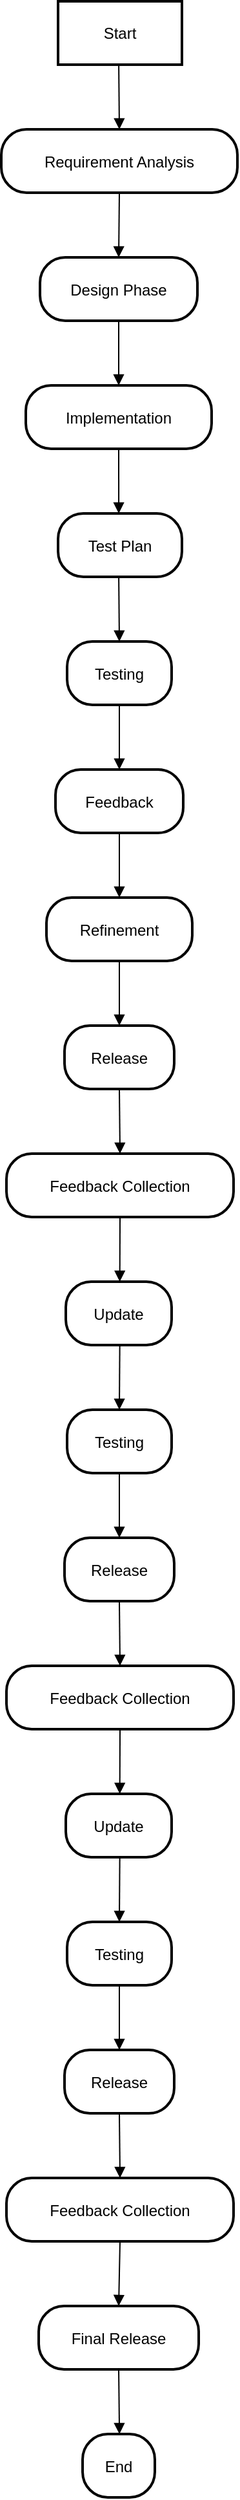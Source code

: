 <mxfile version="24.9.1">
  <diagram name="Página-1" id="Zol8gMCH7H1AQrbtDdrw">
    <mxGraphModel>
      <root>
        <mxCell id="0" />
        <mxCell id="1" parent="0" />
        <mxCell id="2" value="Start" style="whiteSpace=wrap;strokeWidth=2;" vertex="1" parent="1">
          <mxGeometry x="52" y="8" width="96" height="49" as="geometry" />
        </mxCell>
        <mxCell id="3" value="Requirement Analysis" style="rounded=1;arcSize=40;strokeWidth=2" vertex="1" parent="1">
          <mxGeometry x="8" y="107" width="183" height="49" as="geometry" />
        </mxCell>
        <mxCell id="4" value="Design Phase" style="rounded=1;arcSize=40;strokeWidth=2" vertex="1" parent="1">
          <mxGeometry x="38" y="206" width="122" height="49" as="geometry" />
        </mxCell>
        <mxCell id="5" value="Implementation" style="rounded=1;arcSize=40;strokeWidth=2" vertex="1" parent="1">
          <mxGeometry x="27" y="305" width="144" height="49" as="geometry" />
        </mxCell>
        <mxCell id="6" value="Test Plan" style="rounded=1;arcSize=40;strokeWidth=2" vertex="1" parent="1">
          <mxGeometry x="52" y="404" width="96" height="49" as="geometry" />
        </mxCell>
        <mxCell id="7" value="Testing" style="rounded=1;arcSize=40;strokeWidth=2" vertex="1" parent="1">
          <mxGeometry x="59" y="503" width="81" height="49" as="geometry" />
        </mxCell>
        <mxCell id="8" value="Feedback" style="rounded=1;arcSize=40;strokeWidth=2" vertex="1" parent="1">
          <mxGeometry x="50" y="602" width="99" height="49" as="geometry" />
        </mxCell>
        <mxCell id="9" value="Refinement" style="rounded=1;arcSize=40;strokeWidth=2" vertex="1" parent="1">
          <mxGeometry x="43" y="701" width="113" height="49" as="geometry" />
        </mxCell>
        <mxCell id="10" value="Release" style="rounded=1;arcSize=40;strokeWidth=2" vertex="1" parent="1">
          <mxGeometry x="57" y="800" width="85" height="49" as="geometry" />
        </mxCell>
        <mxCell id="11" value="Feedback Collection" style="rounded=1;arcSize=40;strokeWidth=2" vertex="1" parent="1">
          <mxGeometry x="12" y="899" width="176" height="49" as="geometry" />
        </mxCell>
        <mxCell id="12" value="Update" style="rounded=1;arcSize=40;strokeWidth=2" vertex="1" parent="1">
          <mxGeometry x="58" y="998" width="82" height="49" as="geometry" />
        </mxCell>
        <mxCell id="13" value="Testing" style="rounded=1;arcSize=40;strokeWidth=2" vertex="1" parent="1">
          <mxGeometry x="59" y="1097" width="81" height="49" as="geometry" />
        </mxCell>
        <mxCell id="14" value="Release" style="rounded=1;arcSize=40;strokeWidth=2" vertex="1" parent="1">
          <mxGeometry x="57" y="1196" width="85" height="49" as="geometry" />
        </mxCell>
        <mxCell id="15" value="Feedback Collection" style="rounded=1;arcSize=40;strokeWidth=2" vertex="1" parent="1">
          <mxGeometry x="12" y="1295" width="176" height="49" as="geometry" />
        </mxCell>
        <mxCell id="16" value="Update" style="rounded=1;arcSize=40;strokeWidth=2" vertex="1" parent="1">
          <mxGeometry x="58" y="1394" width="82" height="49" as="geometry" />
        </mxCell>
        <mxCell id="17" value="Testing" style="rounded=1;arcSize=40;strokeWidth=2" vertex="1" parent="1">
          <mxGeometry x="59" y="1493" width="81" height="49" as="geometry" />
        </mxCell>
        <mxCell id="18" value="Release" style="rounded=1;arcSize=40;strokeWidth=2" vertex="1" parent="1">
          <mxGeometry x="57" y="1592" width="85" height="49" as="geometry" />
        </mxCell>
        <mxCell id="19" value="Feedback Collection" style="rounded=1;arcSize=40;strokeWidth=2" vertex="1" parent="1">
          <mxGeometry x="12" y="1691" width="176" height="49" as="geometry" />
        </mxCell>
        <mxCell id="20" value="Final Release" style="rounded=1;arcSize=40;strokeWidth=2" vertex="1" parent="1">
          <mxGeometry x="37" y="1790" width="124" height="49" as="geometry" />
        </mxCell>
        <mxCell id="21" value="End" style="rounded=1;arcSize=40;strokeWidth=2" vertex="1" parent="1">
          <mxGeometry x="71" y="1889" width="56" height="49" as="geometry" />
        </mxCell>
        <mxCell id="22" value="" style="curved=1;startArrow=none;endArrow=block;exitX=0.49;exitY=1;entryX=0.5;entryY=0;" edge="1" parent="1" source="2" target="3">
          <mxGeometry relative="1" as="geometry">
            <Array as="points" />
          </mxGeometry>
        </mxCell>
        <mxCell id="23" value="" style="curved=1;startArrow=none;endArrow=block;exitX=0.5;exitY=1;entryX=0.5;entryY=0;" edge="1" parent="1" source="3" target="4">
          <mxGeometry relative="1" as="geometry">
            <Array as="points" />
          </mxGeometry>
        </mxCell>
        <mxCell id="24" value="" style="curved=1;startArrow=none;endArrow=block;exitX=0.5;exitY=1;entryX=0.5;entryY=0;" edge="1" parent="1" source="4" target="5">
          <mxGeometry relative="1" as="geometry">
            <Array as="points" />
          </mxGeometry>
        </mxCell>
        <mxCell id="25" value="" style="curved=1;startArrow=none;endArrow=block;exitX=0.5;exitY=1;entryX=0.49;entryY=0;" edge="1" parent="1" source="5" target="6">
          <mxGeometry relative="1" as="geometry">
            <Array as="points" />
          </mxGeometry>
        </mxCell>
        <mxCell id="26" value="" style="curved=1;startArrow=none;endArrow=block;exitX=0.49;exitY=1;entryX=0.5;entryY=0;" edge="1" parent="1" source="6" target="7">
          <mxGeometry relative="1" as="geometry">
            <Array as="points" />
          </mxGeometry>
        </mxCell>
        <mxCell id="27" value="" style="curved=1;startArrow=none;endArrow=block;exitX=0.5;exitY=1;entryX=0.5;entryY=0;" edge="1" parent="1" source="7" target="8">
          <mxGeometry relative="1" as="geometry">
            <Array as="points" />
          </mxGeometry>
        </mxCell>
        <mxCell id="28" value="" style="curved=1;startArrow=none;endArrow=block;exitX=0.5;exitY=1;entryX=0.5;entryY=0;" edge="1" parent="1" source="8" target="9">
          <mxGeometry relative="1" as="geometry">
            <Array as="points" />
          </mxGeometry>
        </mxCell>
        <mxCell id="29" value="" style="curved=1;startArrow=none;endArrow=block;exitX=0.5;exitY=1;entryX=0.5;entryY=0;" edge="1" parent="1" source="9" target="10">
          <mxGeometry relative="1" as="geometry">
            <Array as="points" />
          </mxGeometry>
        </mxCell>
        <mxCell id="30" value="" style="curved=1;startArrow=none;endArrow=block;exitX=0.5;exitY=1;entryX=0.5;entryY=0;" edge="1" parent="1" source="10" target="11">
          <mxGeometry relative="1" as="geometry">
            <Array as="points" />
          </mxGeometry>
        </mxCell>
        <mxCell id="31" value="" style="curved=1;startArrow=none;endArrow=block;exitX=0.5;exitY=1;entryX=0.51;entryY=0;" edge="1" parent="1" source="11" target="12">
          <mxGeometry relative="1" as="geometry">
            <Array as="points" />
          </mxGeometry>
        </mxCell>
        <mxCell id="32" value="" style="curved=1;startArrow=none;endArrow=block;exitX=0.51;exitY=1;entryX=0.5;entryY=0;" edge="1" parent="1" source="12" target="13">
          <mxGeometry relative="1" as="geometry">
            <Array as="points" />
          </mxGeometry>
        </mxCell>
        <mxCell id="33" value="" style="curved=1;startArrow=none;endArrow=block;exitX=0.5;exitY=1;entryX=0.5;entryY=0;" edge="1" parent="1" source="13" target="14">
          <mxGeometry relative="1" as="geometry">
            <Array as="points" />
          </mxGeometry>
        </mxCell>
        <mxCell id="34" value="" style="curved=1;startArrow=none;endArrow=block;exitX=0.5;exitY=1;entryX=0.5;entryY=0;" edge="1" parent="1" source="14" target="15">
          <mxGeometry relative="1" as="geometry">
            <Array as="points" />
          </mxGeometry>
        </mxCell>
        <mxCell id="35" value="" style="curved=1;startArrow=none;endArrow=block;exitX=0.5;exitY=1;entryX=0.51;entryY=0;" edge="1" parent="1" source="15" target="16">
          <mxGeometry relative="1" as="geometry">
            <Array as="points" />
          </mxGeometry>
        </mxCell>
        <mxCell id="36" value="" style="curved=1;startArrow=none;endArrow=block;exitX=0.51;exitY=1;entryX=0.5;entryY=0;" edge="1" parent="1" source="16" target="17">
          <mxGeometry relative="1" as="geometry">
            <Array as="points" />
          </mxGeometry>
        </mxCell>
        <mxCell id="37" value="" style="curved=1;startArrow=none;endArrow=block;exitX=0.5;exitY=1;entryX=0.5;entryY=0;" edge="1" parent="1" source="17" target="18">
          <mxGeometry relative="1" as="geometry">
            <Array as="points" />
          </mxGeometry>
        </mxCell>
        <mxCell id="38" value="" style="curved=1;startArrow=none;endArrow=block;exitX=0.5;exitY=1;entryX=0.5;entryY=0;" edge="1" parent="1" source="18" target="19">
          <mxGeometry relative="1" as="geometry">
            <Array as="points" />
          </mxGeometry>
        </mxCell>
        <mxCell id="39" value="" style="curved=1;startArrow=none;endArrow=block;exitX=0.5;exitY=1;entryX=0.5;entryY=0;" edge="1" parent="1" source="19" target="20">
          <mxGeometry relative="1" as="geometry">
            <Array as="points" />
          </mxGeometry>
        </mxCell>
        <mxCell id="40" value="" style="curved=1;startArrow=none;endArrow=block;exitX=0.5;exitY=1;entryX=0.51;entryY=0;" edge="1" parent="1" source="20" target="21">
          <mxGeometry relative="1" as="geometry">
            <Array as="points" />
          </mxGeometry>
        </mxCell>
      </root>
    </mxGraphModel>
  </diagram>
</mxfile>
